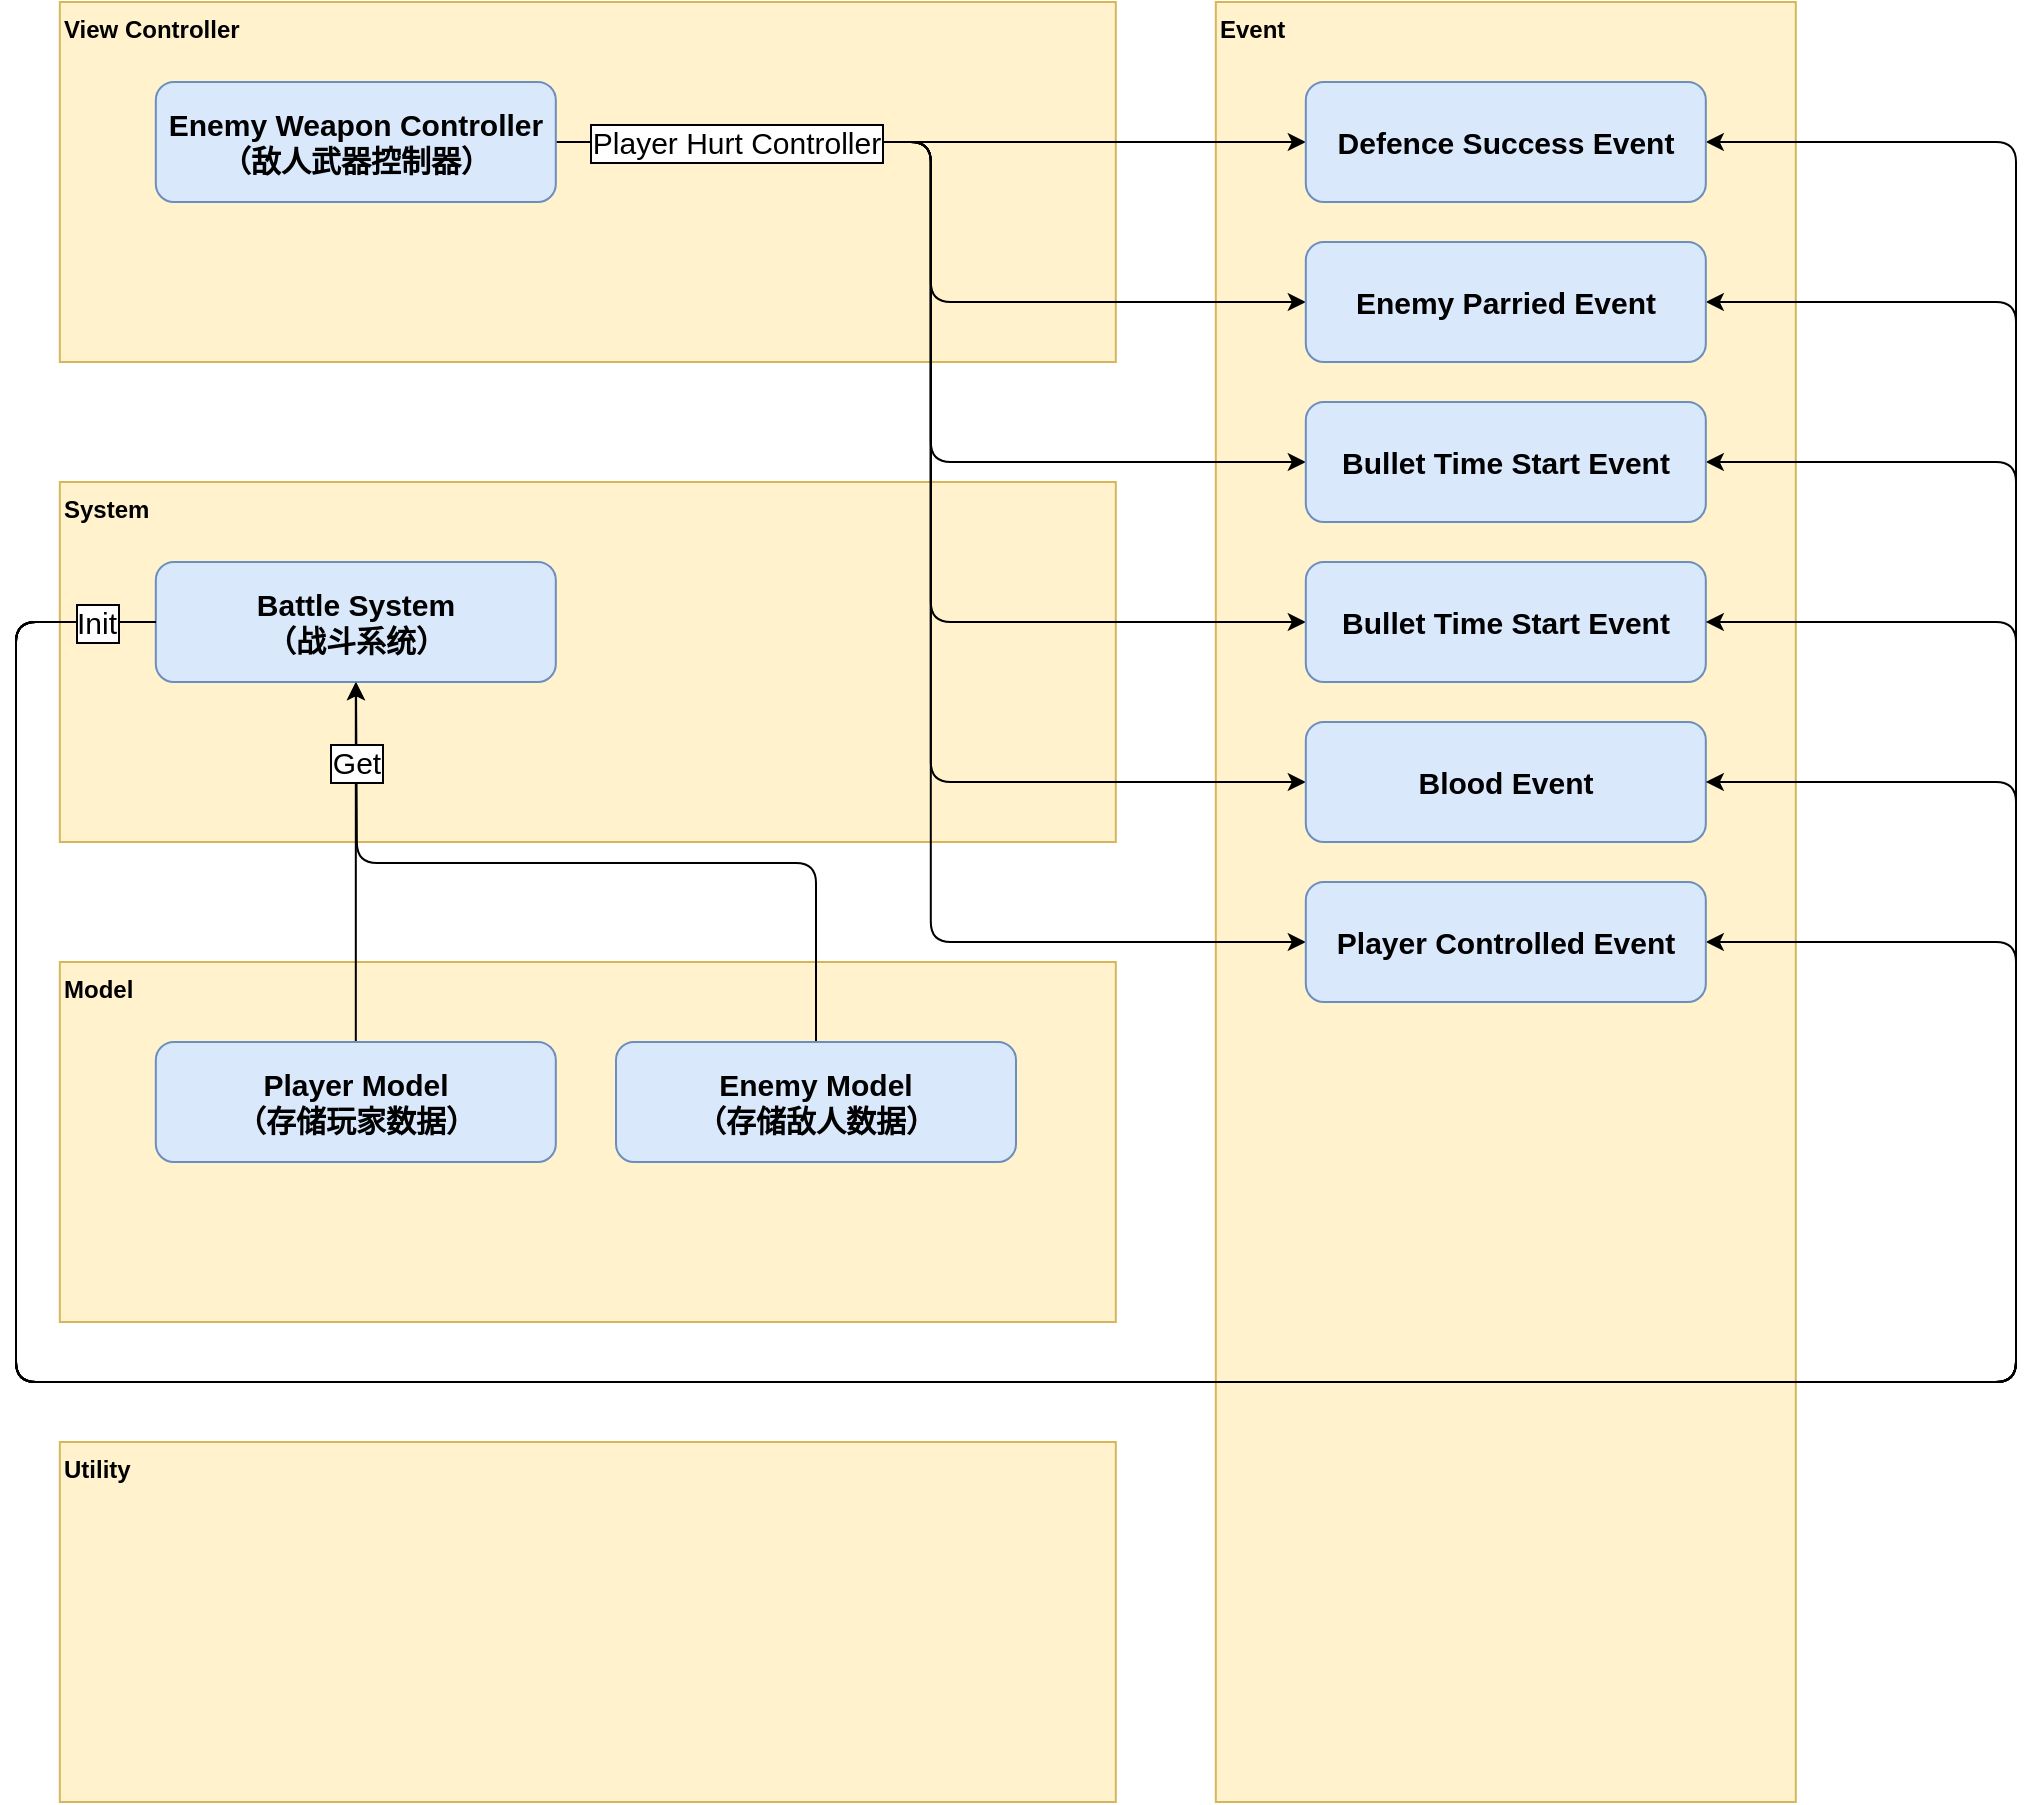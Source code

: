 <mxfile version="20.8.16" type="device"><diagram name="第 1 页" id="DMCuo3uhwLNFUmSnrdiS"><mxGraphModel dx="2058" dy="1188" grid="1" gridSize="10" guides="1" tooltips="1" connect="1" arrows="1" fold="1" page="1" pageScale="1" pageWidth="1654" pageHeight="1169" math="0" shadow="0"><root><mxCell id="0"/><mxCell id="1" parent="0"/><mxCell id="6J7aOxFIYHE-Mmbg9FEF-4" value="Event" style="rounded=0;whiteSpace=wrap;html=1;fillColor=#fff2cc;strokeColor=#d6b656;align=left;verticalAlign=top;fontStyle=1" parent="1" vertex="1"><mxGeometry x="1079.91" y="110" width="290" height="900" as="geometry"/></mxCell><mxCell id="XkxU8W5FBCKsRCydltCu-6" value="System" style="rounded=0;whiteSpace=wrap;html=1;fillColor=#fff2cc;strokeColor=#d6b656;align=left;verticalAlign=top;fontStyle=1" parent="1" vertex="1"><mxGeometry x="501.91" y="350" width="528" height="180" as="geometry"/></mxCell><mxCell id="XkxU8W5FBCKsRCydltCu-7" value="Model" style="rounded=0;whiteSpace=wrap;html=1;fillColor=#fff2cc;strokeColor=#d6b656;align=left;verticalAlign=top;fontStyle=1" parent="1" vertex="1"><mxGeometry x="501.91" y="590" width="528" height="180" as="geometry"/></mxCell><mxCell id="XkxU8W5FBCKsRCydltCu-8" value="Utility" style="rounded=0;whiteSpace=wrap;html=1;fillColor=#fff2cc;strokeColor=#d6b656;align=left;verticalAlign=top;fontStyle=1" parent="1" vertex="1"><mxGeometry x="501.91" y="830" width="528" height="180" as="geometry"/></mxCell><mxCell id="XkxU8W5FBCKsRCydltCu-3" value="View Controller" style="rounded=0;whiteSpace=wrap;html=1;fillColor=#fff2cc;strokeColor=#d6b656;align=left;verticalAlign=top;fontStyle=1" parent="1" vertex="1"><mxGeometry x="501.91" y="110" width="528" height="180" as="geometry"/></mxCell><mxCell id="9BSY9TBdJDtZAzN2gZpm-9" style="edgeStyle=orthogonalEdgeStyle;rounded=1;orthogonalLoop=1;jettySize=auto;html=1;exitX=1;exitY=0.5;exitDx=0;exitDy=0;entryX=0;entryY=0.5;entryDx=0;entryDy=0;" parent="1" source="lS1AWnAW8ViyiA7Pg2DE-1" target="9BSY9TBdJDtZAzN2gZpm-4" edge="1"><mxGeometry relative="1" as="geometry"/></mxCell><mxCell id="9BSY9TBdJDtZAzN2gZpm-10" style="edgeStyle=orthogonalEdgeStyle;rounded=1;orthogonalLoop=1;jettySize=auto;html=1;exitX=1;exitY=0.5;exitDx=0;exitDy=0;entryX=0;entryY=0.5;entryDx=0;entryDy=0;" parent="1" source="lS1AWnAW8ViyiA7Pg2DE-1" target="9BSY9TBdJDtZAzN2gZpm-3" edge="1"><mxGeometry relative="1" as="geometry"/></mxCell><mxCell id="9BSY9TBdJDtZAzN2gZpm-11" style="edgeStyle=orthogonalEdgeStyle;rounded=1;orthogonalLoop=1;jettySize=auto;html=1;exitX=1;exitY=0.5;exitDx=0;exitDy=0;entryX=0;entryY=0.5;entryDx=0;entryDy=0;" parent="1" source="lS1AWnAW8ViyiA7Pg2DE-1" target="9BSY9TBdJDtZAzN2gZpm-5" edge="1"><mxGeometry relative="1" as="geometry"/></mxCell><mxCell id="9BSY9TBdJDtZAzN2gZpm-12" style="edgeStyle=orthogonalEdgeStyle;rounded=1;orthogonalLoop=1;jettySize=auto;html=1;exitX=1;exitY=0.5;exitDx=0;exitDy=0;entryX=0;entryY=0.5;entryDx=0;entryDy=0;" parent="1" source="lS1AWnAW8ViyiA7Pg2DE-1" target="9BSY9TBdJDtZAzN2gZpm-6" edge="1"><mxGeometry relative="1" as="geometry"/></mxCell><mxCell id="9BSY9TBdJDtZAzN2gZpm-13" style="edgeStyle=orthogonalEdgeStyle;rounded=1;orthogonalLoop=1;jettySize=auto;html=1;exitX=1;exitY=0.5;exitDx=0;exitDy=0;entryX=0;entryY=0.5;entryDx=0;entryDy=0;" parent="1" source="lS1AWnAW8ViyiA7Pg2DE-1" target="9BSY9TBdJDtZAzN2gZpm-7" edge="1"><mxGeometry relative="1" as="geometry"/></mxCell><mxCell id="9BSY9TBdJDtZAzN2gZpm-14" value="Player Hurt Controller" style="edgeStyle=orthogonalEdgeStyle;rounded=1;orthogonalLoop=1;jettySize=auto;html=1;exitX=1;exitY=0.5;exitDx=0;exitDy=0;entryX=0;entryY=0.5;entryDx=0;entryDy=0;fontSize=15;labelBorderColor=default;" parent="1" source="lS1AWnAW8ViyiA7Pg2DE-1" target="9BSY9TBdJDtZAzN2gZpm-8" edge="1"><mxGeometry x="-0.767" relative="1" as="geometry"><mxPoint as="offset"/></mxGeometry></mxCell><mxCell id="lS1AWnAW8ViyiA7Pg2DE-1" value="Enemy Weapon Controller&lt;br&gt;（敌人武器控制器）" style="rounded=1;whiteSpace=wrap;html=1;fontSize=15;fontStyle=1;fillColor=#dae8fc;strokeColor=#6c8ebf;" parent="1" vertex="1"><mxGeometry x="549.91" y="150" width="200" height="60" as="geometry"/></mxCell><mxCell id="9BSY9TBdJDtZAzN2gZpm-28" style="edgeStyle=orthogonalEdgeStyle;rounded=1;orthogonalLoop=1;jettySize=auto;html=1;exitX=0.5;exitY=0;exitDx=0;exitDy=0;" parent="1" source="XkxU8W5FBCKsRCydltCu-11" target="TWg-9LAlBSeJjsJBl7Nb-1" edge="1"><mxGeometry relative="1" as="geometry"/></mxCell><mxCell id="XkxU8W5FBCKsRCydltCu-11" value="&lt;font style=&quot;font-size: 15px;&quot;&gt;Player Model&lt;br&gt;（存储玩家数据）&lt;br&gt;&lt;/font&gt;" style="rounded=1;whiteSpace=wrap;html=1;fillColor=#dae8fc;strokeColor=#6c8ebf;fontSize=15;fontStyle=1" parent="1" vertex="1"><mxGeometry x="549.91" y="630" width="200" height="60" as="geometry"/></mxCell><mxCell id="9BSY9TBdJDtZAzN2gZpm-22" style="edgeStyle=orthogonalEdgeStyle;rounded=1;orthogonalLoop=1;jettySize=auto;html=1;exitX=0;exitY=0.5;exitDx=0;exitDy=0;entryX=1;entryY=0.5;entryDx=0;entryDy=0;" parent="1" source="TWg-9LAlBSeJjsJBl7Nb-1" target="9BSY9TBdJDtZAzN2gZpm-8" edge="1"><mxGeometry relative="1" as="geometry"><mxPoint x="480" y="830" as="targetPoint"/><Array as="points"><mxPoint x="480" y="420"/><mxPoint x="480" y="800"/><mxPoint x="1480" y="800"/><mxPoint x="1480" y="580"/></Array></mxGeometry></mxCell><mxCell id="9BSY9TBdJDtZAzN2gZpm-25" style="edgeStyle=orthogonalEdgeStyle;rounded=1;orthogonalLoop=1;jettySize=auto;html=1;exitX=0;exitY=0.5;exitDx=0;exitDy=0;entryX=1;entryY=0.5;entryDx=0;entryDy=0;" parent="1" source="TWg-9LAlBSeJjsJBl7Nb-1" target="9BSY9TBdJDtZAzN2gZpm-5" edge="1"><mxGeometry relative="1" as="geometry"><Array as="points"><mxPoint x="480" y="420"/><mxPoint x="480" y="800"/><mxPoint x="1480" y="800"/><mxPoint x="1480" y="340"/></Array></mxGeometry></mxCell><mxCell id="9BSY9TBdJDtZAzN2gZpm-26" style="edgeStyle=orthogonalEdgeStyle;rounded=1;orthogonalLoop=1;jettySize=auto;html=1;exitX=0;exitY=0.5;exitDx=0;exitDy=0;entryX=1;entryY=0.5;entryDx=0;entryDy=0;" parent="1" source="TWg-9LAlBSeJjsJBl7Nb-1" target="9BSY9TBdJDtZAzN2gZpm-3" edge="1"><mxGeometry relative="1" as="geometry"><mxPoint x="1560" y="260" as="targetPoint"/><Array as="points"><mxPoint x="480" y="420"/><mxPoint x="480" y="800"/><mxPoint x="1480" y="800"/><mxPoint x="1480" y="260"/></Array></mxGeometry></mxCell><mxCell id="9BSY9TBdJDtZAzN2gZpm-27" style="edgeStyle=orthogonalEdgeStyle;rounded=1;orthogonalLoop=1;jettySize=auto;html=1;exitX=0;exitY=0.5;exitDx=0;exitDy=0;entryX=1;entryY=0.5;entryDx=0;entryDy=0;" parent="1" source="TWg-9LAlBSeJjsJBl7Nb-1" target="9BSY9TBdJDtZAzN2gZpm-4" edge="1"><mxGeometry relative="1" as="geometry"><mxPoint x="1530" y="760" as="targetPoint"/><Array as="points"><mxPoint x="480" y="420"/><mxPoint x="480" y="800"/><mxPoint x="1480" y="800"/><mxPoint x="1480" y="180"/></Array></mxGeometry></mxCell><mxCell id="TWg-9LAlBSeJjsJBl7Nb-1" value="Battle System&lt;br&gt;（战斗系统）" style="rounded=1;whiteSpace=wrap;html=1;fontSize=15;fontStyle=1;fillColor=#dae8fc;strokeColor=#6c8ebf;" parent="1" vertex="1"><mxGeometry x="549.91" y="390" width="200" height="60" as="geometry"/></mxCell><mxCell id="9BSY9TBdJDtZAzN2gZpm-3" value="Enemy Parried Event" style="rounded=1;whiteSpace=wrap;html=1;fontSize=15;fontStyle=1;fillColor=#dae8fc;strokeColor=#6c8ebf;" parent="1" vertex="1"><mxGeometry x="1124.91" y="230" width="200" height="60" as="geometry"/></mxCell><mxCell id="9BSY9TBdJDtZAzN2gZpm-4" value="Defence Success Event" style="rounded=1;whiteSpace=wrap;html=1;fontSize=15;fontStyle=1;fillColor=#dae8fc;strokeColor=#6c8ebf;" parent="1" vertex="1"><mxGeometry x="1124.91" y="150" width="200" height="60" as="geometry"/></mxCell><mxCell id="9BSY9TBdJDtZAzN2gZpm-5" value="Bullet Time Start Event" style="rounded=1;whiteSpace=wrap;html=1;fontSize=15;fontStyle=1;fillColor=#dae8fc;strokeColor=#6c8ebf;" parent="1" vertex="1"><mxGeometry x="1124.91" y="310" width="200" height="60" as="geometry"/></mxCell><mxCell id="9BSY9TBdJDtZAzN2gZpm-6" value="Bullet Time Start Event" style="rounded=1;whiteSpace=wrap;html=1;fontSize=15;fontStyle=1;fillColor=#dae8fc;strokeColor=#6c8ebf;" parent="1" vertex="1"><mxGeometry x="1124.91" y="390" width="200" height="60" as="geometry"/></mxCell><mxCell id="9BSY9TBdJDtZAzN2gZpm-7" value="Blood Event" style="rounded=1;whiteSpace=wrap;html=1;fontSize=15;fontStyle=1;fillColor=#dae8fc;strokeColor=#6c8ebf;" parent="1" vertex="1"><mxGeometry x="1124.91" y="470" width="200" height="60" as="geometry"/></mxCell><mxCell id="9BSY9TBdJDtZAzN2gZpm-8" value="Player Controlled Event" style="rounded=1;whiteSpace=wrap;html=1;fontSize=15;fontStyle=1;fillColor=#dae8fc;strokeColor=#6c8ebf;" parent="1" vertex="1"><mxGeometry x="1124.91" y="550" width="200" height="60" as="geometry"/></mxCell><mxCell id="9BSY9TBdJDtZAzN2gZpm-29" value="Get" style="edgeStyle=orthogonalEdgeStyle;rounded=1;orthogonalLoop=1;jettySize=auto;html=1;exitX=0.5;exitY=0;exitDx=0;exitDy=0;fontSize=15;labelBorderColor=default;" parent="1" source="9BSY9TBdJDtZAzN2gZpm-17" edge="1"><mxGeometry x="0.805" relative="1" as="geometry"><mxPoint x="650" y="450" as="targetPoint"/><mxPoint as="offset"/></mxGeometry></mxCell><mxCell id="9BSY9TBdJDtZAzN2gZpm-17" value="&lt;font style=&quot;font-size: 15px;&quot;&gt;Enemy Model&lt;br&gt;（存储敌人数据）&lt;br&gt;&lt;/font&gt;" style="rounded=1;whiteSpace=wrap;html=1;fillColor=#dae8fc;strokeColor=#6c8ebf;fontSize=15;fontStyle=1" parent="1" vertex="1"><mxGeometry x="780.0" y="630" width="200" height="60" as="geometry"/></mxCell><mxCell id="9BSY9TBdJDtZAzN2gZpm-23" style="edgeStyle=orthogonalEdgeStyle;rounded=1;orthogonalLoop=1;jettySize=auto;html=1;exitX=0;exitY=0.5;exitDx=0;exitDy=0;entryX=1;entryY=0.5;entryDx=0;entryDy=0;" parent="1" source="TWg-9LAlBSeJjsJBl7Nb-1" target="9BSY9TBdJDtZAzN2gZpm-7" edge="1"><mxGeometry relative="1" as="geometry"><mxPoint x="1334.91" y="590" as="targetPoint"/><mxPoint x="559.91" y="430" as="sourcePoint"/><Array as="points"><mxPoint x="480" y="420"/><mxPoint x="480" y="800"/><mxPoint x="1480" y="800"/><mxPoint x="1480" y="500"/></Array></mxGeometry></mxCell><mxCell id="9BSY9TBdJDtZAzN2gZpm-24" value="Init" style="edgeStyle=orthogonalEdgeStyle;rounded=1;orthogonalLoop=1;jettySize=auto;html=1;exitX=0;exitY=0.5;exitDx=0;exitDy=0;entryX=1;entryY=0.5;entryDx=0;entryDy=0;fontSize=15;labelBorderColor=default;" parent="1" source="TWg-9LAlBSeJjsJBl7Nb-1" target="9BSY9TBdJDtZAzN2gZpm-6" edge="1"><mxGeometry x="-0.97" relative="1" as="geometry"><mxPoint x="1334.91" y="510" as="targetPoint"/><mxPoint x="559.91" y="430" as="sourcePoint"/><Array as="points"><mxPoint x="480" y="420"/><mxPoint x="480" y="800"/><mxPoint x="1480" y="800"/><mxPoint x="1480" y="420"/></Array><mxPoint as="offset"/></mxGeometry></mxCell></root></mxGraphModel></diagram></mxfile>